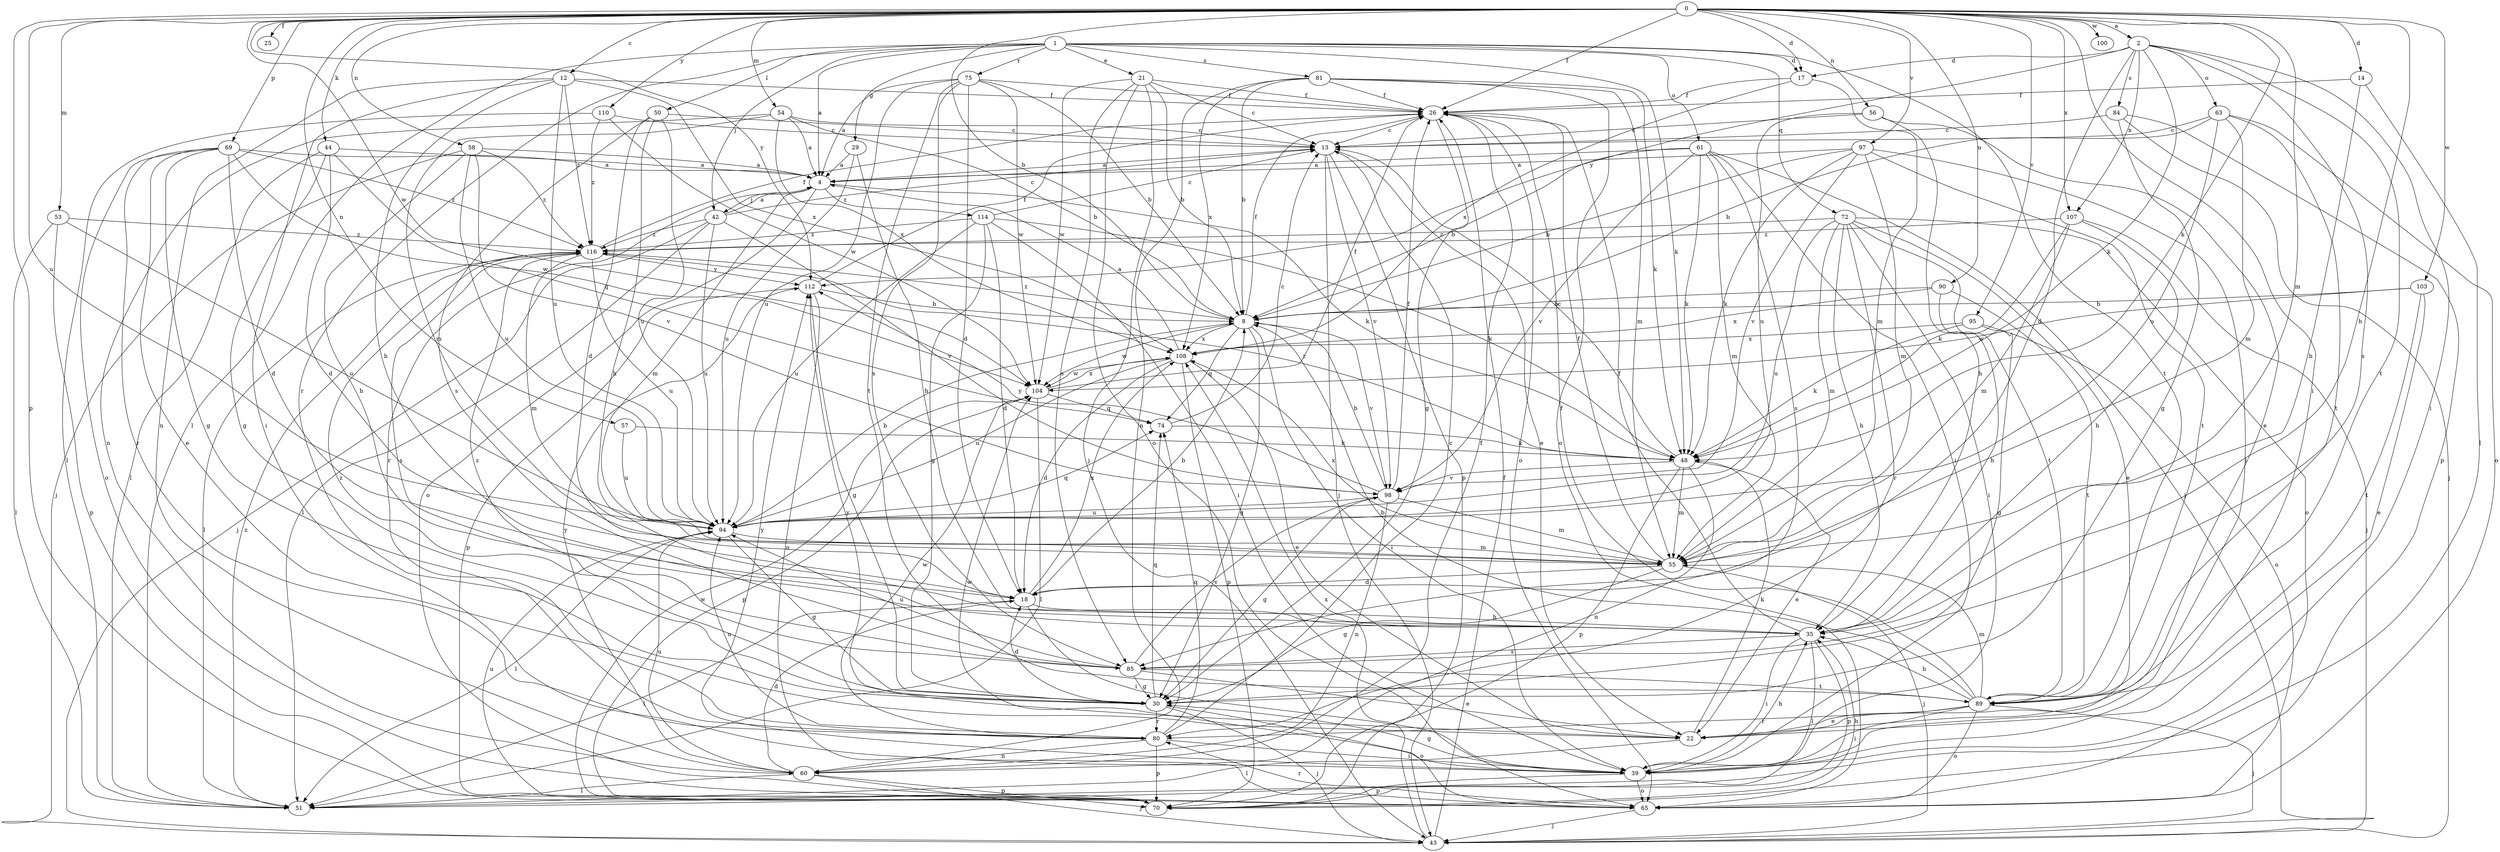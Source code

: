 strict digraph  {
0;
1;
2;
4;
8;
12;
13;
14;
17;
18;
21;
22;
25;
26;
29;
30;
35;
39;
42;
43;
44;
48;
50;
51;
53;
54;
55;
56;
57;
58;
60;
61;
63;
65;
69;
70;
72;
74;
75;
80;
81;
84;
85;
89;
90;
94;
95;
97;
98;
100;
103;
104;
107;
108;
110;
112;
114;
116;
0 -> 2  [label=a];
0 -> 8  [label=b];
0 -> 12  [label=c];
0 -> 14  [label=d];
0 -> 17  [label=d];
0 -> 25  [label=f];
0 -> 26  [label=f];
0 -> 35  [label=h];
0 -> 39  [label=i];
0 -> 44  [label=k];
0 -> 48  [label=k];
0 -> 53  [label=m];
0 -> 54  [label=m];
0 -> 55  [label=m];
0 -> 56  [label=n];
0 -> 57  [label=n];
0 -> 58  [label=n];
0 -> 69  [label=p];
0 -> 70  [label=p];
0 -> 90  [label=u];
0 -> 94  [label=u];
0 -> 95  [label=v];
0 -> 97  [label=v];
0 -> 100  [label=w];
0 -> 103  [label=w];
0 -> 104  [label=w];
0 -> 107  [label=x];
0 -> 110  [label=y];
0 -> 112  [label=y];
1 -> 4  [label=a];
1 -> 17  [label=d];
1 -> 21  [label=e];
1 -> 29  [label=g];
1 -> 42  [label=j];
1 -> 48  [label=k];
1 -> 50  [label=l];
1 -> 51  [label=l];
1 -> 61  [label=o];
1 -> 72  [label=q];
1 -> 75  [label=r];
1 -> 80  [label=r];
1 -> 81  [label=s];
1 -> 89  [label=t];
2 -> 17  [label=d];
2 -> 18  [label=d];
2 -> 39  [label=i];
2 -> 48  [label=k];
2 -> 63  [label=o];
2 -> 84  [label=s];
2 -> 85  [label=s];
2 -> 89  [label=t];
2 -> 107  [label=x];
2 -> 112  [label=y];
4 -> 42  [label=j];
4 -> 48  [label=k];
4 -> 55  [label=m];
4 -> 65  [label=o];
4 -> 80  [label=r];
4 -> 114  [label=z];
8 -> 26  [label=f];
8 -> 30  [label=g];
8 -> 39  [label=i];
8 -> 74  [label=q];
8 -> 98  [label=v];
8 -> 104  [label=w];
8 -> 108  [label=x];
8 -> 116  [label=z];
12 -> 26  [label=f];
12 -> 35  [label=h];
12 -> 39  [label=i];
12 -> 60  [label=n];
12 -> 94  [label=u];
12 -> 108  [label=x];
12 -> 116  [label=z];
13 -> 4  [label=a];
13 -> 22  [label=e];
13 -> 43  [label=j];
13 -> 70  [label=p];
13 -> 98  [label=v];
14 -> 26  [label=f];
14 -> 35  [label=h];
14 -> 51  [label=l];
17 -> 26  [label=f];
17 -> 55  [label=m];
17 -> 108  [label=x];
18 -> 8  [label=b];
18 -> 35  [label=h];
18 -> 39  [label=i];
18 -> 51  [label=l];
18 -> 108  [label=x];
21 -> 8  [label=b];
21 -> 13  [label=c];
21 -> 26  [label=f];
21 -> 43  [label=j];
21 -> 65  [label=o];
21 -> 85  [label=s];
21 -> 104  [label=w];
22 -> 48  [label=k];
22 -> 51  [label=l];
22 -> 112  [label=y];
26 -> 13  [label=c];
26 -> 30  [label=g];
26 -> 65  [label=o];
29 -> 4  [label=a];
29 -> 35  [label=h];
29 -> 94  [label=u];
30 -> 18  [label=d];
30 -> 43  [label=j];
30 -> 65  [label=o];
30 -> 74  [label=q];
30 -> 80  [label=r];
30 -> 116  [label=z];
35 -> 26  [label=f];
35 -> 39  [label=i];
35 -> 51  [label=l];
35 -> 70  [label=p];
35 -> 85  [label=s];
39 -> 30  [label=g];
39 -> 35  [label=h];
39 -> 65  [label=o];
39 -> 70  [label=p];
39 -> 104  [label=w];
39 -> 112  [label=y];
42 -> 4  [label=a];
42 -> 13  [label=c];
42 -> 43  [label=j];
42 -> 51  [label=l];
42 -> 94  [label=u];
42 -> 98  [label=v];
42 -> 116  [label=z];
43 -> 26  [label=f];
43 -> 108  [label=x];
44 -> 4  [label=a];
44 -> 18  [label=d];
44 -> 30  [label=g];
44 -> 51  [label=l];
44 -> 74  [label=q];
48 -> 13  [label=c];
48 -> 22  [label=e];
48 -> 55  [label=m];
48 -> 60  [label=n];
48 -> 70  [label=p];
48 -> 98  [label=v];
48 -> 116  [label=z];
50 -> 13  [label=c];
50 -> 18  [label=d];
50 -> 35  [label=h];
50 -> 85  [label=s];
50 -> 94  [label=u];
51 -> 116  [label=z];
53 -> 51  [label=l];
53 -> 70  [label=p];
53 -> 94  [label=u];
53 -> 116  [label=z];
54 -> 4  [label=a];
54 -> 8  [label=b];
54 -> 13  [label=c];
54 -> 55  [label=m];
54 -> 60  [label=n];
54 -> 108  [label=x];
55 -> 18  [label=d];
55 -> 26  [label=f];
55 -> 30  [label=g];
55 -> 43  [label=j];
55 -> 108  [label=x];
56 -> 13  [label=c];
56 -> 22  [label=e];
56 -> 35  [label=h];
56 -> 94  [label=u];
57 -> 48  [label=k];
57 -> 94  [label=u];
58 -> 4  [label=a];
58 -> 35  [label=h];
58 -> 43  [label=j];
58 -> 94  [label=u];
58 -> 98  [label=v];
58 -> 116  [label=z];
60 -> 18  [label=d];
60 -> 26  [label=f];
60 -> 43  [label=j];
60 -> 51  [label=l];
60 -> 70  [label=p];
60 -> 94  [label=u];
60 -> 112  [label=y];
61 -> 4  [label=a];
61 -> 8  [label=b];
61 -> 39  [label=i];
61 -> 43  [label=j];
61 -> 48  [label=k];
61 -> 55  [label=m];
61 -> 85  [label=s];
61 -> 98  [label=v];
63 -> 8  [label=b];
63 -> 13  [label=c];
63 -> 55  [label=m];
63 -> 65  [label=o];
63 -> 89  [label=t];
63 -> 94  [label=u];
65 -> 43  [label=j];
65 -> 80  [label=r];
69 -> 4  [label=a];
69 -> 18  [label=d];
69 -> 22  [label=e];
69 -> 30  [label=g];
69 -> 65  [label=o];
69 -> 80  [label=r];
69 -> 104  [label=w];
69 -> 116  [label=z];
70 -> 35  [label=h];
70 -> 94  [label=u];
70 -> 104  [label=w];
72 -> 22  [label=e];
72 -> 35  [label=h];
72 -> 39  [label=i];
72 -> 55  [label=m];
72 -> 65  [label=o];
72 -> 80  [label=r];
72 -> 89  [label=t];
72 -> 94  [label=u];
72 -> 116  [label=z];
74 -> 13  [label=c];
74 -> 48  [label=k];
75 -> 4  [label=a];
75 -> 8  [label=b];
75 -> 18  [label=d];
75 -> 26  [label=f];
75 -> 85  [label=s];
75 -> 89  [label=t];
75 -> 94  [label=u];
75 -> 104  [label=w];
80 -> 13  [label=c];
80 -> 39  [label=i];
80 -> 60  [label=n];
80 -> 70  [label=p];
80 -> 74  [label=q];
80 -> 94  [label=u];
80 -> 104  [label=w];
81 -> 8  [label=b];
81 -> 26  [label=f];
81 -> 48  [label=k];
81 -> 55  [label=m];
81 -> 60  [label=n];
81 -> 65  [label=o];
81 -> 108  [label=x];
84 -> 13  [label=c];
84 -> 30  [label=g];
84 -> 43  [label=j];
84 -> 70  [label=p];
85 -> 22  [label=e];
85 -> 30  [label=g];
85 -> 89  [label=t];
85 -> 94  [label=u];
85 -> 98  [label=v];
85 -> 116  [label=z];
89 -> 8  [label=b];
89 -> 22  [label=e];
89 -> 26  [label=f];
89 -> 35  [label=h];
89 -> 39  [label=i];
89 -> 43  [label=j];
89 -> 55  [label=m];
89 -> 65  [label=o];
89 -> 80  [label=r];
90 -> 8  [label=b];
90 -> 35  [label=h];
90 -> 89  [label=t];
90 -> 108  [label=x];
94 -> 8  [label=b];
94 -> 30  [label=g];
94 -> 51  [label=l];
94 -> 55  [label=m];
94 -> 74  [label=q];
95 -> 30  [label=g];
95 -> 48  [label=k];
95 -> 65  [label=o];
95 -> 108  [label=x];
97 -> 4  [label=a];
97 -> 8  [label=b];
97 -> 39  [label=i];
97 -> 48  [label=k];
97 -> 55  [label=m];
97 -> 89  [label=t];
97 -> 98  [label=v];
98 -> 8  [label=b];
98 -> 26  [label=f];
98 -> 30  [label=g];
98 -> 55  [label=m];
98 -> 60  [label=n];
98 -> 94  [label=u];
98 -> 112  [label=y];
103 -> 8  [label=b];
103 -> 22  [label=e];
103 -> 89  [label=t];
103 -> 104  [label=w];
104 -> 26  [label=f];
104 -> 51  [label=l];
104 -> 70  [label=p];
104 -> 74  [label=q];
104 -> 108  [label=x];
107 -> 35  [label=h];
107 -> 43  [label=j];
107 -> 48  [label=k];
107 -> 55  [label=m];
107 -> 116  [label=z];
108 -> 4  [label=a];
108 -> 18  [label=d];
108 -> 22  [label=e];
108 -> 70  [label=p];
108 -> 94  [label=u];
108 -> 104  [label=w];
110 -> 13  [label=c];
110 -> 51  [label=l];
110 -> 104  [label=w];
110 -> 116  [label=z];
112 -> 8  [label=b];
112 -> 26  [label=f];
112 -> 30  [label=g];
112 -> 65  [label=o];
112 -> 70  [label=p];
114 -> 13  [label=c];
114 -> 18  [label=d];
114 -> 30  [label=g];
114 -> 39  [label=i];
114 -> 48  [label=k];
114 -> 94  [label=u];
114 -> 116  [label=z];
116 -> 26  [label=f];
116 -> 51  [label=l];
116 -> 55  [label=m];
116 -> 85  [label=s];
116 -> 94  [label=u];
116 -> 112  [label=y];
}
